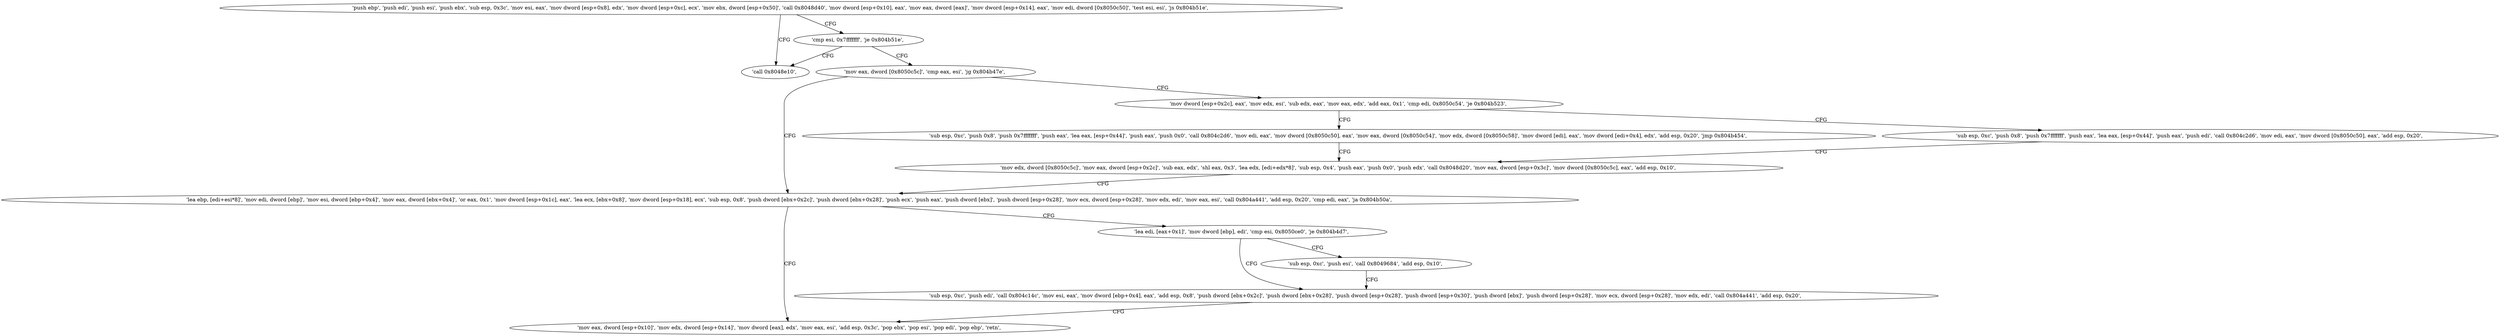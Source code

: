 digraph "func" {
"134525908" [label = "'push ebp', 'push edi', 'push esi', 'push ebx', 'sub esp, 0x3c', 'mov esi, eax', 'mov dword [esp+0x8], edx', 'mov dword [esp+0xc], ecx', 'mov ebx, dword [esp+0x50]', 'call 0x8048d40', 'mov dword [esp+0x10], eax', 'mov eax, dword [eax]', 'mov dword [esp+0x14], eax', 'mov edi, dword [0x8050c50]', 'test esi, esi', 'js 0x804b51e', " ]
"134526238" [label = "'call 0x8048e10', " ]
"134525958" [label = "'cmp esi, 0x7fffffff', 'je 0x804b51e', " ]
"134525970" [label = "'mov eax, dword [0x8050c5c]', 'cmp eax, esi', 'jg 0x804b47e', " ]
"134526078" [label = "'lea ebp, [edi+esi*8]', 'mov edi, dword [ebp]', 'mov esi, dword [ebp+0x4]', 'mov eax, dword [ebx+0x4]', 'or eax, 0x1', 'mov dword [esp+0x1c], eax', 'lea ecx, [ebx+0x8]', 'mov dword [esp+0x18], ecx', 'sub esp, 0x8', 'push dword [ebx+0x2c]', 'push dword [ebx+0x28]', 'push ecx', 'push eax', 'push dword [ebx]', 'push dword [esp+0x28]', 'mov ecx, dword [esp+0x28]', 'mov edx, edi', 'mov eax, esi', 'call 0x804a441', 'add esp, 0x20', 'cmp edi, eax', 'ja 0x804b50a', " ]
"134525979" [label = "'mov dword [esp+0x2c], eax', 'mov edx, esi', 'sub edx, eax', 'mov eax, edx', 'add eax, 0x1', 'cmp edi, 0x8050c54', 'je 0x804b523', " ]
"134526218" [label = "'mov eax, dword [esp+0x10]', 'mov edx, dword [esp+0x14]', 'mov dword [eax], edx', 'mov eax, esi', 'add esp, 0x3c', 'pop ebx', 'pop esi', 'pop edi', 'pop ebp', 'retn', " ]
"134526141" [label = "'lea edi, [eax+0x1]', 'mov dword [ebp], edi', 'cmp esi, 0x8050ce0', 'je 0x804b4d7', " ]
"134526243" [label = "'sub esp, 0xc', 'push 0x8', 'push 0x7fffffff', 'push eax', 'lea eax, [esp+0x44]', 'push eax', 'push 0x0', 'call 0x804c2d6', 'mov edi, eax', 'mov dword [0x8050c50], eax', 'mov eax, dword [0x8050c54]', 'mov edx, dword [0x8050c58]', 'mov dword [edi], eax', 'mov dword [edi+0x4], edx', 'add esp, 0x20', 'jmp 0x804b454', " ]
"134526004" [label = "'sub esp, 0xc', 'push 0x8', 'push 0x7fffffff', 'push eax', 'lea eax, [esp+0x44]', 'push eax', 'push edi', 'call 0x804c2d6', 'mov edi, eax', 'mov dword [0x8050c50], eax', 'add esp, 0x20', " ]
"134526167" [label = "'sub esp, 0xc', 'push edi', 'call 0x804c14c', 'mov esi, eax', 'mov dword [ebp+0x4], eax', 'add esp, 0x8', 'push dword [ebx+0x2c]', 'push dword [ebx+0x28]', 'push dword [esp+0x28]', 'push dword [esp+0x30]', 'push dword [ebx]', 'push dword [esp+0x28]', 'mov ecx, dword [esp+0x28]', 'mov edx, edi', 'call 0x804a441', 'add esp, 0x20', " ]
"134526155" [label = "'sub esp, 0xc', 'push esi', 'call 0x8049684', 'add esp, 0x10', " ]
"134526036" [label = "'mov edx, dword [0x8050c5c]', 'mov eax, dword [esp+0x2c]', 'sub eax, edx', 'shl eax, 0x3', 'lea edx, [edi+edx*8]', 'sub esp, 0x4', 'push eax', 'push 0x0', 'push edx', 'call 0x8048d20', 'mov eax, dword [esp+0x3c]', 'mov dword [0x8050c5c], eax', 'add esp, 0x10', " ]
"134525908" -> "134526238" [ label = "CFG" ]
"134525908" -> "134525958" [ label = "CFG" ]
"134525958" -> "134526238" [ label = "CFG" ]
"134525958" -> "134525970" [ label = "CFG" ]
"134525970" -> "134526078" [ label = "CFG" ]
"134525970" -> "134525979" [ label = "CFG" ]
"134526078" -> "134526218" [ label = "CFG" ]
"134526078" -> "134526141" [ label = "CFG" ]
"134525979" -> "134526243" [ label = "CFG" ]
"134525979" -> "134526004" [ label = "CFG" ]
"134526141" -> "134526167" [ label = "CFG" ]
"134526141" -> "134526155" [ label = "CFG" ]
"134526243" -> "134526036" [ label = "CFG" ]
"134526004" -> "134526036" [ label = "CFG" ]
"134526167" -> "134526218" [ label = "CFG" ]
"134526155" -> "134526167" [ label = "CFG" ]
"134526036" -> "134526078" [ label = "CFG" ]
}
